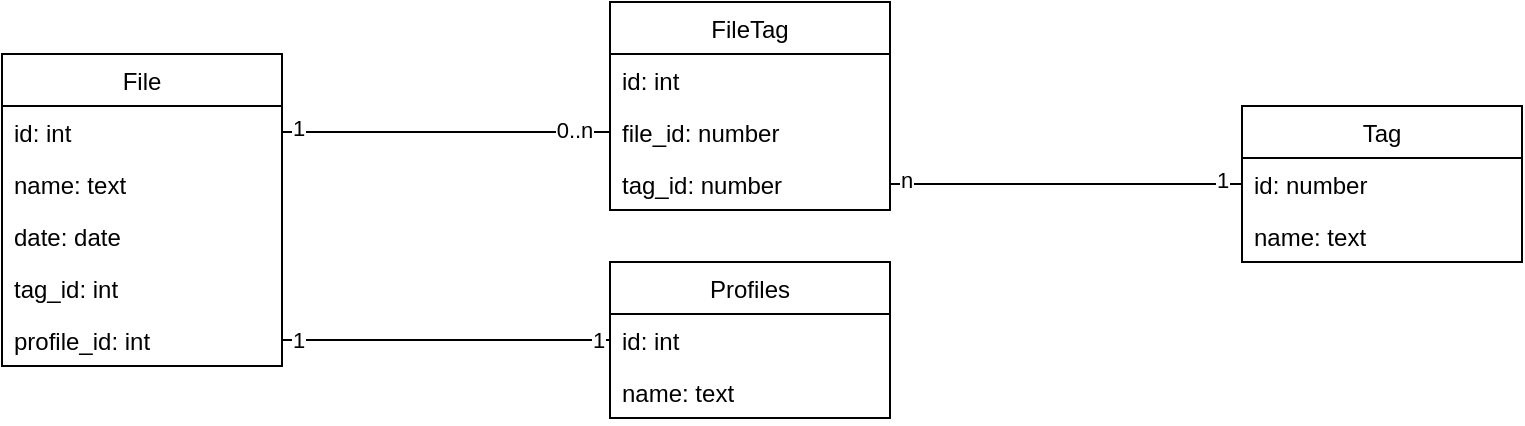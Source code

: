 <mxfile version="14.4.3" type="device"><diagram id="qzx-2qZGIMzzZIPrgveL" name="Database"><mxGraphModel dx="981" dy="516" grid="1" gridSize="10" guides="1" tooltips="1" connect="1" arrows="1" fold="1" page="1" pageScale="1" pageWidth="827" pageHeight="1169" math="0" shadow="0"><root><mxCell id="0"/><mxCell id="1" parent="0"/><mxCell id="VfFvjIVs7huiDWFoeYEk-1" value="File" style="swimlane;fontStyle=0;childLayout=stackLayout;horizontal=1;startSize=26;fillColor=none;horizontalStack=0;resizeParent=1;resizeParentMax=0;resizeLast=0;collapsible=1;marginBottom=0;" vertex="1" parent="1"><mxGeometry x="40" y="95" width="140" height="156" as="geometry"/></mxCell><mxCell id="VfFvjIVs7huiDWFoeYEk-9" value="id: int" style="text;strokeColor=none;fillColor=none;align=left;verticalAlign=top;spacingLeft=4;spacingRight=4;overflow=hidden;rotatable=0;points=[[0,0.5],[1,0.5]];portConstraint=eastwest;" vertex="1" parent="VfFvjIVs7huiDWFoeYEk-1"><mxGeometry y="26" width="140" height="26" as="geometry"/></mxCell><mxCell id="VfFvjIVs7huiDWFoeYEk-2" value="name: text" style="text;strokeColor=none;fillColor=none;align=left;verticalAlign=top;spacingLeft=4;spacingRight=4;overflow=hidden;rotatable=0;points=[[0,0.5],[1,0.5]];portConstraint=eastwest;" vertex="1" parent="VfFvjIVs7huiDWFoeYEk-1"><mxGeometry y="52" width="140" height="26" as="geometry"/></mxCell><mxCell id="VfFvjIVs7huiDWFoeYEk-3" value="date: date" style="text;strokeColor=none;fillColor=none;align=left;verticalAlign=top;spacingLeft=4;spacingRight=4;overflow=hidden;rotatable=0;points=[[0,0.5],[1,0.5]];portConstraint=eastwest;" vertex="1" parent="VfFvjIVs7huiDWFoeYEk-1"><mxGeometry y="78" width="140" height="26" as="geometry"/></mxCell><mxCell id="VfFvjIVs7huiDWFoeYEk-4" value="tag_id: int" style="text;strokeColor=none;fillColor=none;align=left;verticalAlign=top;spacingLeft=4;spacingRight=4;overflow=hidden;rotatable=0;points=[[0,0.5],[1,0.5]];portConstraint=eastwest;" vertex="1" parent="VfFvjIVs7huiDWFoeYEk-1"><mxGeometry y="104" width="140" height="26" as="geometry"/></mxCell><mxCell id="VfFvjIVs7huiDWFoeYEk-27" value="profile_id: int" style="text;strokeColor=none;fillColor=none;align=left;verticalAlign=top;spacingLeft=4;spacingRight=4;overflow=hidden;rotatable=0;points=[[0,0.5],[1,0.5]];portConstraint=eastwest;" vertex="1" parent="VfFvjIVs7huiDWFoeYEk-1"><mxGeometry y="130" width="140" height="26" as="geometry"/></mxCell><mxCell id="VfFvjIVs7huiDWFoeYEk-5" value="Tag" style="swimlane;fontStyle=0;childLayout=stackLayout;horizontal=1;startSize=26;fillColor=none;horizontalStack=0;resizeParent=1;resizeParentMax=0;resizeLast=0;collapsible=1;marginBottom=0;" vertex="1" parent="1"><mxGeometry x="660" y="121" width="140" height="78" as="geometry"/></mxCell><mxCell id="VfFvjIVs7huiDWFoeYEk-10" value="id: number" style="text;strokeColor=none;fillColor=none;align=left;verticalAlign=top;spacingLeft=4;spacingRight=4;overflow=hidden;rotatable=0;points=[[0,0.5],[1,0.5]];portConstraint=eastwest;" vertex="1" parent="VfFvjIVs7huiDWFoeYEk-5"><mxGeometry y="26" width="140" height="26" as="geometry"/></mxCell><mxCell id="VfFvjIVs7huiDWFoeYEk-6" value="name: text" style="text;strokeColor=none;fillColor=none;align=left;verticalAlign=top;spacingLeft=4;spacingRight=4;overflow=hidden;rotatable=0;points=[[0,0.5],[1,0.5]];portConstraint=eastwest;" vertex="1" parent="VfFvjIVs7huiDWFoeYEk-5"><mxGeometry y="52" width="140" height="26" as="geometry"/></mxCell><mxCell id="VfFvjIVs7huiDWFoeYEk-18" value="FileTag" style="swimlane;fontStyle=0;childLayout=stackLayout;horizontal=1;startSize=26;fillColor=none;horizontalStack=0;resizeParent=1;resizeParentMax=0;resizeLast=0;collapsible=1;marginBottom=0;" vertex="1" parent="1"><mxGeometry x="344" y="69" width="140" height="104" as="geometry"/></mxCell><mxCell id="VfFvjIVs7huiDWFoeYEk-19" value="id: int" style="text;strokeColor=none;fillColor=none;align=left;verticalAlign=top;spacingLeft=4;spacingRight=4;overflow=hidden;rotatable=0;points=[[0,0.5],[1,0.5]];portConstraint=eastwest;" vertex="1" parent="VfFvjIVs7huiDWFoeYEk-18"><mxGeometry y="26" width="140" height="26" as="geometry"/></mxCell><mxCell id="VfFvjIVs7huiDWFoeYEk-20" value="file_id: number" style="text;strokeColor=none;fillColor=none;align=left;verticalAlign=top;spacingLeft=4;spacingRight=4;overflow=hidden;rotatable=0;points=[[0,0.5],[1,0.5]];portConstraint=eastwest;" vertex="1" parent="VfFvjIVs7huiDWFoeYEk-18"><mxGeometry y="52" width="140" height="26" as="geometry"/></mxCell><mxCell id="VfFvjIVs7huiDWFoeYEk-21" value="tag_id: number" style="text;strokeColor=none;fillColor=none;align=left;verticalAlign=top;spacingLeft=4;spacingRight=4;overflow=hidden;rotatable=0;points=[[0,0.5],[1,0.5]];portConstraint=eastwest;" vertex="1" parent="VfFvjIVs7huiDWFoeYEk-18"><mxGeometry y="78" width="140" height="26" as="geometry"/></mxCell><mxCell id="VfFvjIVs7huiDWFoeYEk-23" style="edgeStyle=orthogonalEdgeStyle;rounded=0;orthogonalLoop=1;jettySize=auto;html=1;exitX=1;exitY=0.5;exitDx=0;exitDy=0;entryX=0;entryY=0.5;entryDx=0;entryDy=0;endArrow=none;endFill=0;" edge="1" parent="1" source="VfFvjIVs7huiDWFoeYEk-9" target="VfFvjIVs7huiDWFoeYEk-20"><mxGeometry relative="1" as="geometry"/></mxCell><mxCell id="VfFvjIVs7huiDWFoeYEk-39" value="1" style="edgeLabel;html=1;align=center;verticalAlign=middle;resizable=0;points=[];" vertex="1" connectable="0" parent="VfFvjIVs7huiDWFoeYEk-23"><mxGeometry x="-0.901" y="2" relative="1" as="geometry"><mxPoint as="offset"/></mxGeometry></mxCell><mxCell id="VfFvjIVs7huiDWFoeYEk-40" value="0..n" style="edgeLabel;html=1;align=center;verticalAlign=middle;resizable=0;points=[];" vertex="1" connectable="0" parent="VfFvjIVs7huiDWFoeYEk-23"><mxGeometry x="0.883" y="1" relative="1" as="geometry"><mxPoint x="-9" as="offset"/></mxGeometry></mxCell><mxCell id="VfFvjIVs7huiDWFoeYEk-24" style="edgeStyle=orthogonalEdgeStyle;rounded=0;orthogonalLoop=1;jettySize=auto;html=1;exitX=1;exitY=0.5;exitDx=0;exitDy=0;entryX=0;entryY=0.5;entryDx=0;entryDy=0;endArrow=none;endFill=0;" edge="1" parent="1" source="VfFvjIVs7huiDWFoeYEk-21" target="VfFvjIVs7huiDWFoeYEk-10"><mxGeometry relative="1" as="geometry"/></mxCell><mxCell id="VfFvjIVs7huiDWFoeYEk-41" value="1" style="edgeLabel;html=1;align=center;verticalAlign=middle;resizable=0;points=[];" vertex="1" connectable="0" parent="VfFvjIVs7huiDWFoeYEk-24"><mxGeometry x="0.885" y="2" relative="1" as="geometry"><mxPoint as="offset"/></mxGeometry></mxCell><mxCell id="VfFvjIVs7huiDWFoeYEk-42" value="n" style="edgeLabel;html=1;align=center;verticalAlign=middle;resizable=0;points=[];" vertex="1" connectable="0" parent="VfFvjIVs7huiDWFoeYEk-24"><mxGeometry x="-0.907" y="2" relative="1" as="geometry"><mxPoint as="offset"/></mxGeometry></mxCell><mxCell id="VfFvjIVs7huiDWFoeYEk-29" value="Profiles" style="swimlane;fontStyle=0;childLayout=stackLayout;horizontal=1;startSize=26;fillColor=none;horizontalStack=0;resizeParent=1;resizeParentMax=0;resizeLast=0;collapsible=1;marginBottom=0;" vertex="1" parent="1"><mxGeometry x="344" y="199" width="140" height="78" as="geometry"/></mxCell><mxCell id="VfFvjIVs7huiDWFoeYEk-30" value="id: int" style="text;strokeColor=none;fillColor=none;align=left;verticalAlign=top;spacingLeft=4;spacingRight=4;overflow=hidden;rotatable=0;points=[[0,0.5],[1,0.5]];portConstraint=eastwest;" vertex="1" parent="VfFvjIVs7huiDWFoeYEk-29"><mxGeometry y="26" width="140" height="26" as="geometry"/></mxCell><mxCell id="VfFvjIVs7huiDWFoeYEk-31" value="name: text" style="text;strokeColor=none;fillColor=none;align=left;verticalAlign=top;spacingLeft=4;spacingRight=4;overflow=hidden;rotatable=0;points=[[0,0.5],[1,0.5]];portConstraint=eastwest;" vertex="1" parent="VfFvjIVs7huiDWFoeYEk-29"><mxGeometry y="52" width="140" height="26" as="geometry"/></mxCell><mxCell id="VfFvjIVs7huiDWFoeYEk-36" style="edgeStyle=orthogonalEdgeStyle;rounded=0;orthogonalLoop=1;jettySize=auto;html=1;exitX=1;exitY=0.5;exitDx=0;exitDy=0;entryX=0;entryY=0.5;entryDx=0;entryDy=0;endArrow=none;endFill=0;" edge="1" parent="1" source="VfFvjIVs7huiDWFoeYEk-27" target="VfFvjIVs7huiDWFoeYEk-30"><mxGeometry relative="1" as="geometry"/></mxCell><mxCell id="VfFvjIVs7huiDWFoeYEk-37" value="1" style="edgeLabel;html=1;align=center;verticalAlign=middle;resizable=0;points=[];" vertex="1" connectable="0" parent="VfFvjIVs7huiDWFoeYEk-36"><mxGeometry x="-0.901" relative="1" as="geometry"><mxPoint as="offset"/></mxGeometry></mxCell><mxCell id="VfFvjIVs7huiDWFoeYEk-38" value="1" style="edgeLabel;html=1;align=center;verticalAlign=middle;resizable=0;points=[];" vertex="1" connectable="0" parent="VfFvjIVs7huiDWFoeYEk-36"><mxGeometry x="0.925" relative="1" as="geometry"><mxPoint as="offset"/></mxGeometry></mxCell></root></mxGraphModel></diagram></mxfile>